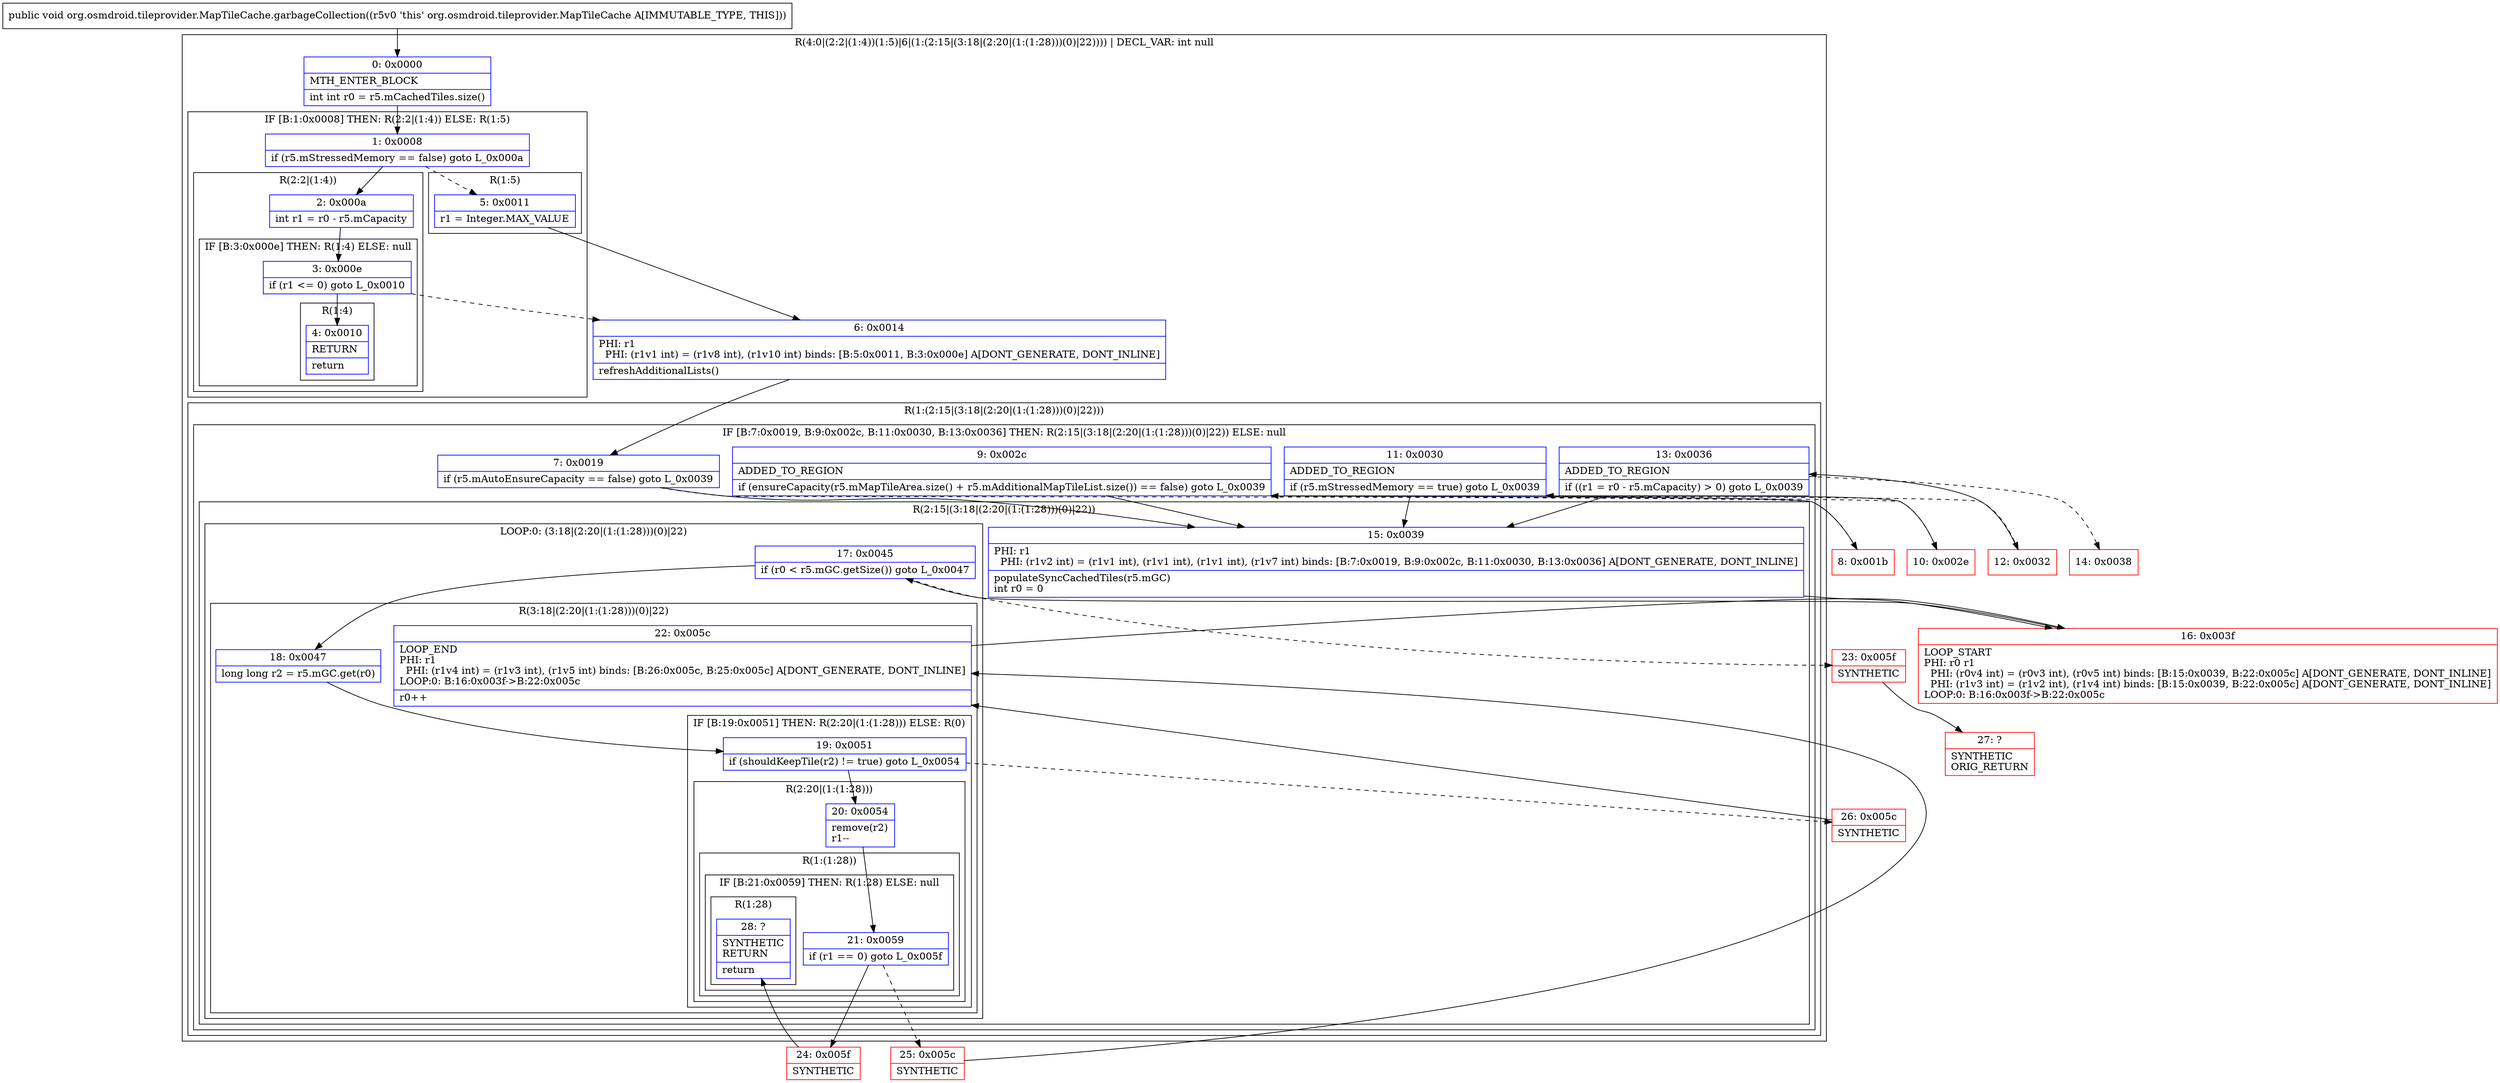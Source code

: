digraph "CFG fororg.osmdroid.tileprovider.MapTileCache.garbageCollection()V" {
subgraph cluster_Region_738400990 {
label = "R(4:0|(2:2|(1:4))(1:5)|6|(1:(2:15|(3:18|(2:20|(1:(1:28)))(0)|22)))) | DECL_VAR: int null\l";
node [shape=record,color=blue];
Node_0 [shape=record,label="{0\:\ 0x0000|MTH_ENTER_BLOCK\l|int int r0 = r5.mCachedTiles.size()\l}"];
subgraph cluster_IfRegion_581829749 {
label = "IF [B:1:0x0008] THEN: R(2:2|(1:4)) ELSE: R(1:5)";
node [shape=record,color=blue];
Node_1 [shape=record,label="{1\:\ 0x0008|if (r5.mStressedMemory == false) goto L_0x000a\l}"];
subgraph cluster_Region_1996152570 {
label = "R(2:2|(1:4))";
node [shape=record,color=blue];
Node_2 [shape=record,label="{2\:\ 0x000a|int r1 = r0 \- r5.mCapacity\l}"];
subgraph cluster_IfRegion_546765673 {
label = "IF [B:3:0x000e] THEN: R(1:4) ELSE: null";
node [shape=record,color=blue];
Node_3 [shape=record,label="{3\:\ 0x000e|if (r1 \<= 0) goto L_0x0010\l}"];
subgraph cluster_Region_697362168 {
label = "R(1:4)";
node [shape=record,color=blue];
Node_4 [shape=record,label="{4\:\ 0x0010|RETURN\l|return\l}"];
}
}
}
subgraph cluster_Region_1349584688 {
label = "R(1:5)";
node [shape=record,color=blue];
Node_5 [shape=record,label="{5\:\ 0x0011|r1 = Integer.MAX_VALUE\l}"];
}
}
Node_6 [shape=record,label="{6\:\ 0x0014|PHI: r1 \l  PHI: (r1v1 int) = (r1v8 int), (r1v10 int) binds: [B:5:0x0011, B:3:0x000e] A[DONT_GENERATE, DONT_INLINE]\l|refreshAdditionalLists()\l}"];
subgraph cluster_Region_1091618869 {
label = "R(1:(2:15|(3:18|(2:20|(1:(1:28)))(0)|22)))";
node [shape=record,color=blue];
subgraph cluster_IfRegion_329533344 {
label = "IF [B:7:0x0019, B:9:0x002c, B:11:0x0030, B:13:0x0036] THEN: R(2:15|(3:18|(2:20|(1:(1:28)))(0)|22)) ELSE: null";
node [shape=record,color=blue];
Node_7 [shape=record,label="{7\:\ 0x0019|if (r5.mAutoEnsureCapacity == false) goto L_0x0039\l}"];
Node_9 [shape=record,label="{9\:\ 0x002c|ADDED_TO_REGION\l|if (ensureCapacity(r5.mMapTileArea.size() + r5.mAdditionalMapTileList.size()) == false) goto L_0x0039\l}"];
Node_11 [shape=record,label="{11\:\ 0x0030|ADDED_TO_REGION\l|if (r5.mStressedMemory == true) goto L_0x0039\l}"];
Node_13 [shape=record,label="{13\:\ 0x0036|ADDED_TO_REGION\l|if ((r1 = r0 \- r5.mCapacity) \> 0) goto L_0x0039\l}"];
subgraph cluster_Region_1885085386 {
label = "R(2:15|(3:18|(2:20|(1:(1:28)))(0)|22))";
node [shape=record,color=blue];
Node_15 [shape=record,label="{15\:\ 0x0039|PHI: r1 \l  PHI: (r1v2 int) = (r1v1 int), (r1v1 int), (r1v1 int), (r1v7 int) binds: [B:7:0x0019, B:9:0x002c, B:11:0x0030, B:13:0x0036] A[DONT_GENERATE, DONT_INLINE]\l|populateSyncCachedTiles(r5.mGC)\lint r0 = 0\l}"];
subgraph cluster_LoopRegion_1098178086 {
label = "LOOP:0: (3:18|(2:20|(1:(1:28)))(0)|22)";
node [shape=record,color=blue];
Node_17 [shape=record,label="{17\:\ 0x0045|if (r0 \< r5.mGC.getSize()) goto L_0x0047\l}"];
subgraph cluster_Region_614856202 {
label = "R(3:18|(2:20|(1:(1:28)))(0)|22)";
node [shape=record,color=blue];
Node_18 [shape=record,label="{18\:\ 0x0047|long long r2 = r5.mGC.get(r0)\l}"];
subgraph cluster_IfRegion_2092252457 {
label = "IF [B:19:0x0051] THEN: R(2:20|(1:(1:28))) ELSE: R(0)";
node [shape=record,color=blue];
Node_19 [shape=record,label="{19\:\ 0x0051|if (shouldKeepTile(r2) != true) goto L_0x0054\l}"];
subgraph cluster_Region_1687168150 {
label = "R(2:20|(1:(1:28)))";
node [shape=record,color=blue];
Node_20 [shape=record,label="{20\:\ 0x0054|remove(r2)\lr1\-\-\l}"];
subgraph cluster_Region_324002254 {
label = "R(1:(1:28))";
node [shape=record,color=blue];
subgraph cluster_IfRegion_76877181 {
label = "IF [B:21:0x0059] THEN: R(1:28) ELSE: null";
node [shape=record,color=blue];
Node_21 [shape=record,label="{21\:\ 0x0059|if (r1 == 0) goto L_0x005f\l}"];
subgraph cluster_Region_706513969 {
label = "R(1:28)";
node [shape=record,color=blue];
Node_28 [shape=record,label="{28\:\ ?|SYNTHETIC\lRETURN\l|return\l}"];
}
}
}
}
subgraph cluster_Region_1837807655 {
label = "R(0)";
node [shape=record,color=blue];
}
}
Node_22 [shape=record,label="{22\:\ 0x005c|LOOP_END\lPHI: r1 \l  PHI: (r1v4 int) = (r1v3 int), (r1v5 int) binds: [B:26:0x005c, B:25:0x005c] A[DONT_GENERATE, DONT_INLINE]\lLOOP:0: B:16:0x003f\-\>B:22:0x005c\l|r0++\l}"];
}
}
}
}
}
}
Node_8 [shape=record,color=red,label="{8\:\ 0x001b}"];
Node_10 [shape=record,color=red,label="{10\:\ 0x002e}"];
Node_12 [shape=record,color=red,label="{12\:\ 0x0032}"];
Node_14 [shape=record,color=red,label="{14\:\ 0x0038}"];
Node_16 [shape=record,color=red,label="{16\:\ 0x003f|LOOP_START\lPHI: r0 r1 \l  PHI: (r0v4 int) = (r0v3 int), (r0v5 int) binds: [B:15:0x0039, B:22:0x005c] A[DONT_GENERATE, DONT_INLINE]\l  PHI: (r1v3 int) = (r1v2 int), (r1v4 int) binds: [B:15:0x0039, B:22:0x005c] A[DONT_GENERATE, DONT_INLINE]\lLOOP:0: B:16:0x003f\-\>B:22:0x005c\l}"];
Node_23 [shape=record,color=red,label="{23\:\ 0x005f|SYNTHETIC\l}"];
Node_24 [shape=record,color=red,label="{24\:\ 0x005f|SYNTHETIC\l}"];
Node_25 [shape=record,color=red,label="{25\:\ 0x005c|SYNTHETIC\l}"];
Node_26 [shape=record,color=red,label="{26\:\ 0x005c|SYNTHETIC\l}"];
Node_27 [shape=record,color=red,label="{27\:\ ?|SYNTHETIC\lORIG_RETURN\l}"];
MethodNode[shape=record,label="{public void org.osmdroid.tileprovider.MapTileCache.garbageCollection((r5v0 'this' org.osmdroid.tileprovider.MapTileCache A[IMMUTABLE_TYPE, THIS])) }"];
MethodNode -> Node_0;
Node_0 -> Node_1;
Node_1 -> Node_2;
Node_1 -> Node_5[style=dashed];
Node_2 -> Node_3;
Node_3 -> Node_4;
Node_3 -> Node_6[style=dashed];
Node_5 -> Node_6;
Node_6 -> Node_7;
Node_7 -> Node_8[style=dashed];
Node_7 -> Node_15;
Node_9 -> Node_10[style=dashed];
Node_9 -> Node_15;
Node_11 -> Node_12[style=dashed];
Node_11 -> Node_15;
Node_13 -> Node_14[style=dashed];
Node_13 -> Node_15;
Node_15 -> Node_16;
Node_17 -> Node_18;
Node_17 -> Node_23[style=dashed];
Node_18 -> Node_19;
Node_19 -> Node_20;
Node_19 -> Node_26[style=dashed];
Node_20 -> Node_21;
Node_21 -> Node_24;
Node_21 -> Node_25[style=dashed];
Node_22 -> Node_16;
Node_8 -> Node_9;
Node_10 -> Node_11;
Node_12 -> Node_13;
Node_16 -> Node_17;
Node_23 -> Node_27;
Node_24 -> Node_28;
Node_25 -> Node_22;
Node_26 -> Node_22;
}

